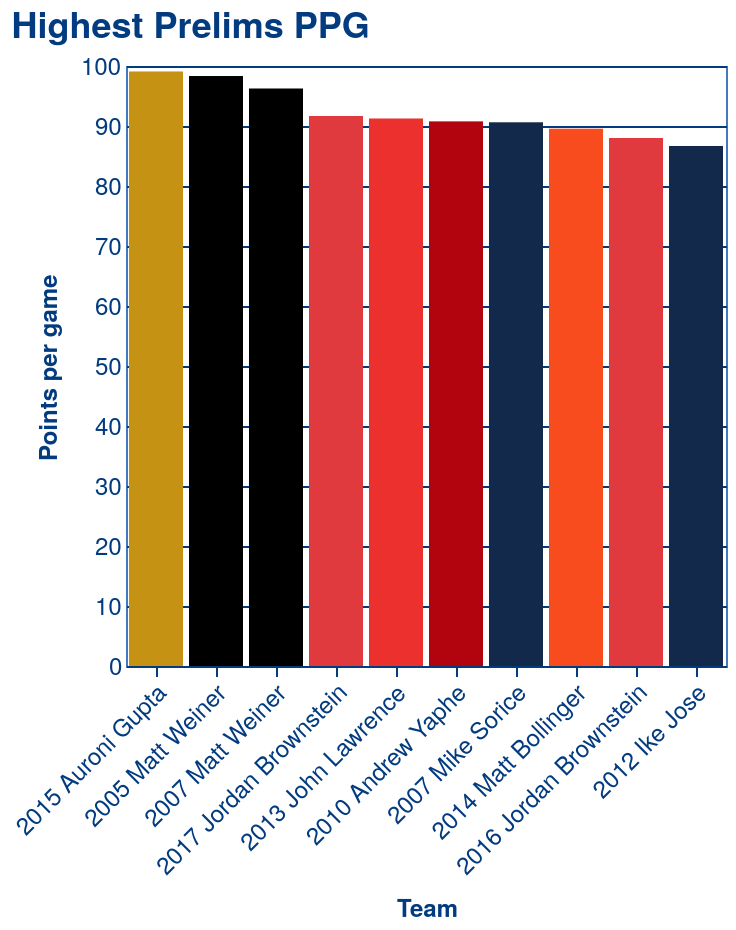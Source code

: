 {
  "$schema": "https://vega.github.io/schema/vega-lite/v5.json",
  "config": {
    "axisX": {
      "domain": true,
      "domainColor": "#023B7F",
      "domainWidth": 1,
      "grid": false,
      "labelAngle": 0,
      "labelColor": "#023B7F",
      "labelFont": "Helvetica Neue",
      "labelFontSize": 12,
      "tickColor": "#023B7F",
      "titleColor": "#023B7F",
      "titleFont": "Helvetica Neue",
      "titleFontSize": 12,
      "titlePadding": 10
    },
    "axisY": {
      "domain": false,
      "grid": true,
      "gridColor": "#023B7F",
      "gridWidth": 1,
      "labelAngle": 0,
      "labelColor": "#023B7F",
      "labelFont": "Helvetica Neue",
      "labelFontSize": 12,
      "ticks": false,
      "titleColor": "#023B7F",
      "titleFont": "Helvetica Neue",
      "titleFontSize": 12,
      "titlePadding": 10
    },
    "mark": {
      "color": "#4279C1",
      "fill": "#7EB7FD"
    },
    "title": {
      "anchor": "start",
      "color": "#023B7F",
      "font": "Helvetica Neue",
      "fontSize": 18
    },
    "view": {
      "height": 300,
      "stroke": "#4279C1",
      "width": 300
    }
  },
  "data": {
    "name": "data-539145ad12ee1dcfcc24a9d3b41ae1ae"
  },
  "datasets": {
    "data-539145ad12ee1dcfcc24a9d3b41ae1ae": [
      {
        "PPG": 90.76923076923077,
        "player": "Andrew Yaphe",
        "ppg": 90.77,
        "team": "Stanford A",
        "team_tournament": "2010 Andrew Yaphe",
        "tournament": "ACF Nationals 2010"
      },
      {
        "PPG": 99.0909090909091,
        "player": "Auroni Gupta",
        "ppg": 99.09,
        "team": "UCSD A",
        "team_tournament": "2015 Auroni Gupta",
        "tournament": "ACF Nationals 2015"
      },
      {
        "PPG": 86.66666666666667,
        "player": "Ike Jose",
        "ppg": 86.67,
        "team": "Illinois A",
        "team_tournament": "2012 Ike Jose",
        "tournament": "ACF Nationals 2012"
      },
      {
        "PPG": 91.25,
        "player": "John Lawrence",
        "ppg": 91.25,
        "team": "London",
        "team_tournament": "2013 John Lawrence",
        "tournament": "ACF Nationals 2013"
      },
      {
        "PPG": 88.0,
        "player": "Jordan Brownstein",
        "ppg": 88.0,
        "team": "Maryland A",
        "team_tournament": "2016 Jordan Brownstein",
        "tournament": "ACF Nationals 2016"
      },
      {
        "PPG": 91.66666666666667,
        "player": "Jordan Brownstein",
        "ppg": 91.67,
        "team": "Maryland A",
        "team_tournament": "2017 Jordan Brownstein",
        "tournament": "ACF Nationals 2017"
      },
      {
        "PPG": 89.54545454545455,
        "player": "Matt Bollinger",
        "ppg": 89.55,
        "team": "Virginia A",
        "team_tournament": "2014 Matt Bollinger",
        "tournament": "ACF Nationals 2014"
      },
      {
        "PPG": 98.33333333333333,
        "player": "Matt Weiner",
        "ppg": 98.33,
        "team": "VCU A",
        "team_tournament": "2005 Matt Weiner",
        "tournament": "ACF Nationals 2005"
      },
      {
        "PPG": 96.25,
        "player": "Matt Weiner",
        "ppg": 96.25,
        "team": "VCU A",
        "team_tournament": "2007 Matt Weiner",
        "tournament": "ACF Nationals 2007"
      },
      {
        "PPG": 90.625,
        "player": "Mike Sorice",
        "ppg": 90.62,
        "team": "Illinois A",
        "team_tournament": "2007 Mike Sorice",
        "tournament": "ACF Nationals 2007"
      }
    ]
  },
  "encoding": {
    "fill": {
      "field": "team",
      "legend": null,
      "scale": {
        "domain": [
          "Virginia A",
          "Stanford A",
          "Maryland A",
          "Illinois A",
          "VCU A",
          "London",
          "UCSD A"
        ],
        "range": [
          "#F84C1E",
          "#B1040E",
          "#E03A3E",
          "#13294B",
          "#000000",
          "#EB302D",
          "#C69214"
        ]
      },
      "title": "Team",
      "type": "nominal"
    },
    "tooltip": [
      {
        "field": "player",
        "type": "nominal"
      },
      {
        "field": "team",
        "type": "nominal"
      },
      {
        "field": "tournament",
        "type": "nominal"
      },
      {
        "field": "ppg",
        "type": "quantitative"
      }
    ],
    "x": {
      "axis": {
        "labelAngle": 315
      },
      "field": "team_tournament",
      "sort": {
        "field": "ppg",
        "order": "descending"
      },
      "title": "Team",
      "type": "nominal"
    },
    "y": {
      "field": "ppg",
      "title": "Points per game",
      "type": "quantitative"
    }
  },
  "mark": "bar",
  "title": "Highest Prelims PPG"
}